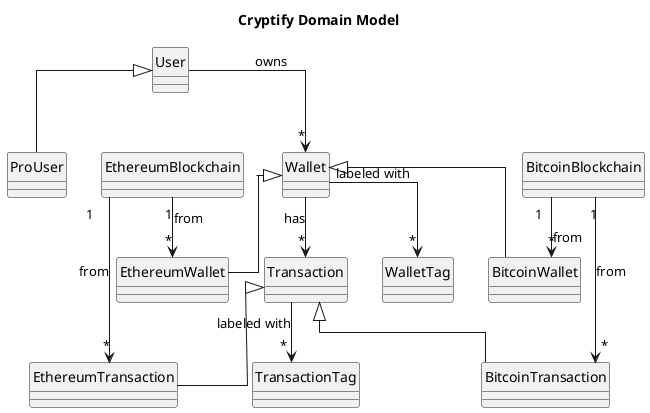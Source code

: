 @startuml
title Cryptify Domain Model

class User {}

class ProUser extends User {}

class Transaction {}

class EthereumTransaction extends Transaction {}

class BitcoinTransaction extends Transaction {}

class TransactionTag {}

class Wallet {}

class EthereumWallet extends Wallet {}

class BitcoinWallet extends Wallet {}

class WalletTag {}

class EthereumBlockchain {}

class BitcoinBlockchain {}

hide circle
skinparam linetype ortho

User --> "*" Wallet : owns
Wallet --> "*" Transaction : has
Transaction --> "*" TransactionTag : labeled with
Wallet --> "*" WalletTag : labeled with
EthereumBlockchain "1" --> "*" EthereumTransaction : from
EthereumBlockchain "1" --> "*" EthereumWallet : from
BitcoinBlockchain "1" --> "*" BitcoinTransaction : from
BitcoinBlockchain "1" --> "*" BitcoinWallet : from
@enduml
